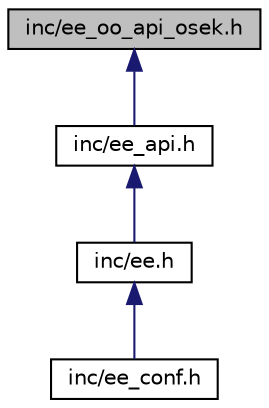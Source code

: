 digraph "inc/ee_oo_api_osek.h"
{
 // LATEX_PDF_SIZE
  edge [fontname="Helvetica",fontsize="10",labelfontname="Helvetica",labelfontsize="10"];
  node [fontname="Helvetica",fontsize="10",shape=record];
  Node1 [label="inc/ee_oo_api_osek.h",height=0.2,width=0.4,color="black", fillcolor="grey75", style="filled", fontcolor="black",tooltip="OSEK Kernel APIs."];
  Node1 -> Node2 [dir="back",color="midnightblue",fontsize="10",style="solid"];
  Node2 [label="inc/ee_api.h",height=0.2,width=0.4,color="black", fillcolor="white", style="filled",URL="$ee__api_8h.html",tooltip="OSEK Kernel APIs Collector."];
  Node2 -> Node3 [dir="back",color="midnightblue",fontsize="10",style="solid"];
  Node3 [label="inc/ee.h",height=0.2,width=0.4,color="black", fillcolor="white", style="filled",URL="$ee_8h.html",tooltip="Main Collector."];
  Node3 -> Node4 [dir="back",color="midnightblue",fontsize="10",style="solid"];
  Node4 [label="inc/ee_conf.h",height=0.2,width=0.4,color="black", fillcolor="white", style="filled",URL="$ee__conf_8h.html",tooltip="Main Configuration Collector."];
}
